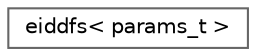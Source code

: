 digraph "Graphical Class Hierarchy"
{
 // LATEX_PDF_SIZE
  bgcolor="transparent";
  edge [fontname=Helvetica,fontsize=10,labelfontname=Helvetica,labelfontsize=10];
  node [fontname=Helvetica,fontsize=10,shape=box,height=0.2,width=0.4];
  rankdir="LR";
  Node0 [id="Node000000",label="eiddfs\< params_t \>",height=0.2,width=0.4,color="grey40", fillcolor="white", style="filled",URL="$df/dc2/structchdr_1_1solvers_1_1eiddfs.html",tooltip="Enhanced Iterative-deepening depth-first search algorithm."];
}
